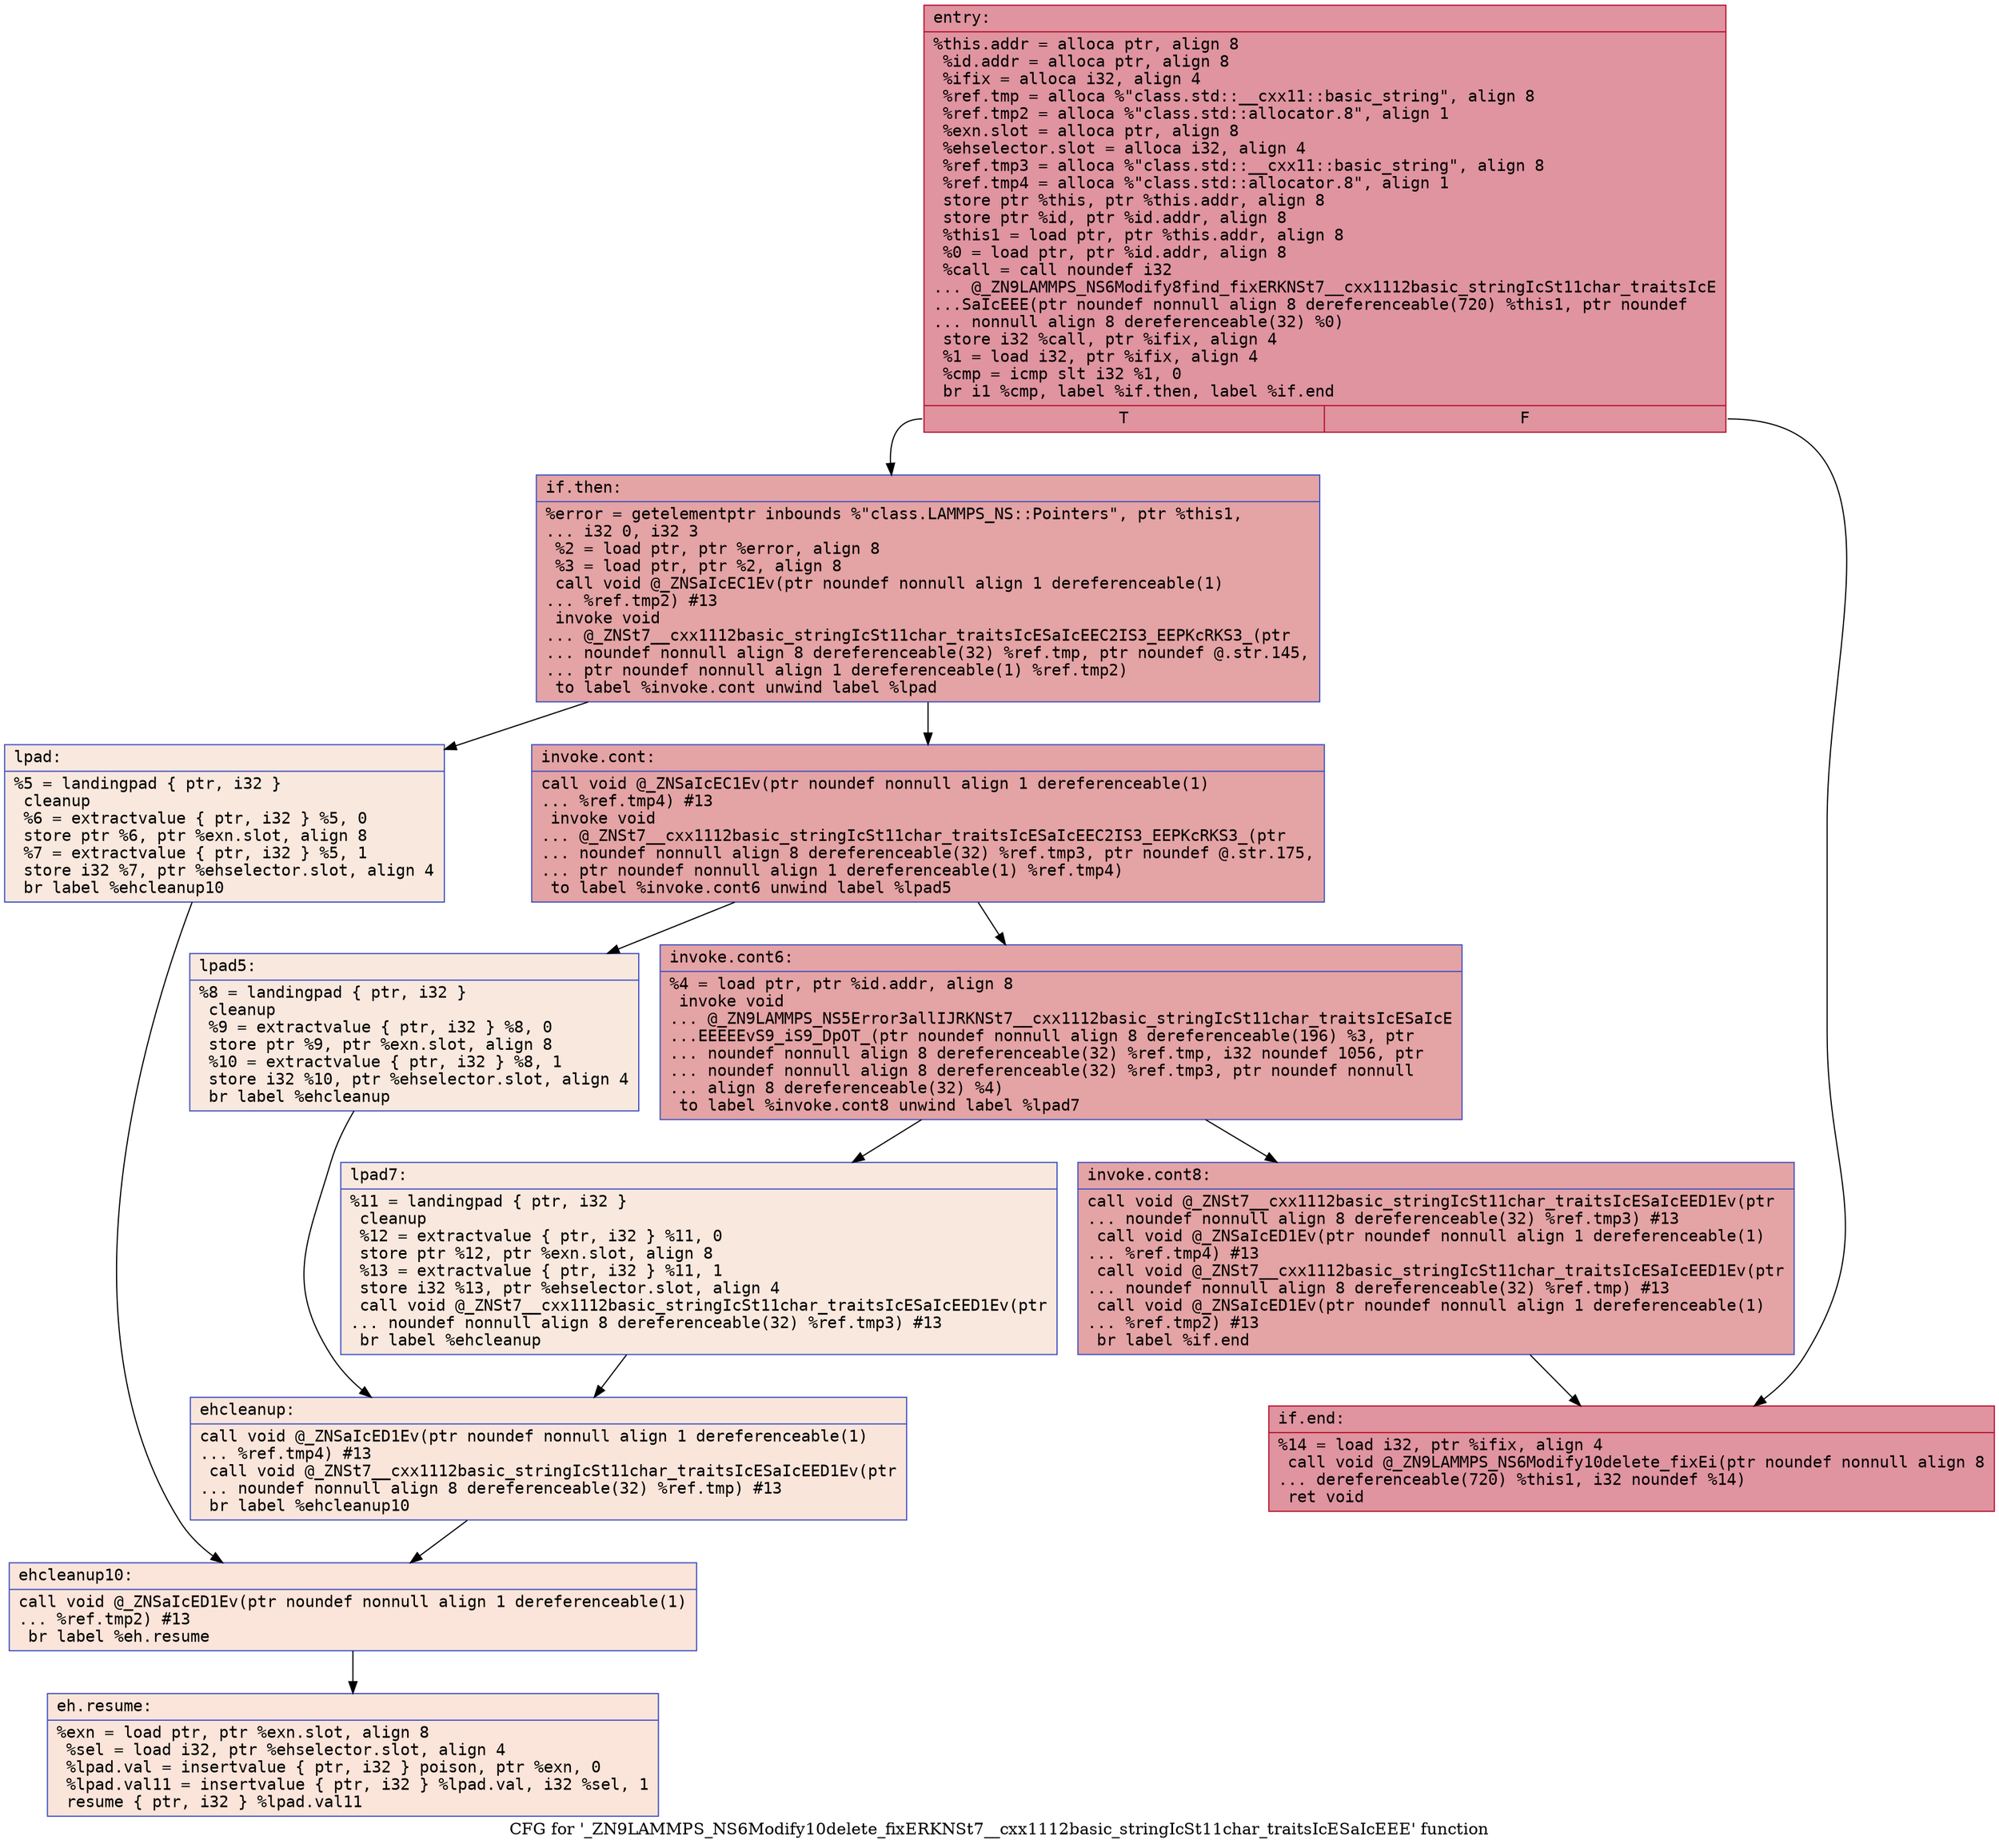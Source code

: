 digraph "CFG for '_ZN9LAMMPS_NS6Modify10delete_fixERKNSt7__cxx1112basic_stringIcSt11char_traitsIcESaIcEEE' function" {
	label="CFG for '_ZN9LAMMPS_NS6Modify10delete_fixERKNSt7__cxx1112basic_stringIcSt11char_traitsIcESaIcEEE' function";

	Node0x561f163a0370 [shape=record,color="#b70d28ff", style=filled, fillcolor="#b70d2870" fontname="Courier",label="{entry:\l|  %this.addr = alloca ptr, align 8\l  %id.addr = alloca ptr, align 8\l  %ifix = alloca i32, align 4\l  %ref.tmp = alloca %\"class.std::__cxx11::basic_string\", align 8\l  %ref.tmp2 = alloca %\"class.std::allocator.8\", align 1\l  %exn.slot = alloca ptr, align 8\l  %ehselector.slot = alloca i32, align 4\l  %ref.tmp3 = alloca %\"class.std::__cxx11::basic_string\", align 8\l  %ref.tmp4 = alloca %\"class.std::allocator.8\", align 1\l  store ptr %this, ptr %this.addr, align 8\l  store ptr %id, ptr %id.addr, align 8\l  %this1 = load ptr, ptr %this.addr, align 8\l  %0 = load ptr, ptr %id.addr, align 8\l  %call = call noundef i32\l... @_ZN9LAMMPS_NS6Modify8find_fixERKNSt7__cxx1112basic_stringIcSt11char_traitsIcE\l...SaIcEEE(ptr noundef nonnull align 8 dereferenceable(720) %this1, ptr noundef\l... nonnull align 8 dereferenceable(32) %0)\l  store i32 %call, ptr %ifix, align 4\l  %1 = load i32, ptr %ifix, align 4\l  %cmp = icmp slt i32 %1, 0\l  br i1 %cmp, label %if.then, label %if.end\l|{<s0>T|<s1>F}}"];
	Node0x561f163a0370:s0 -> Node0x561f163a1040[tooltip="entry -> if.then\nProbability 37.50%" ];
	Node0x561f163a0370:s1 -> Node0x561f163a10b0[tooltip="entry -> if.end\nProbability 62.50%" ];
	Node0x561f163a1040 [shape=record,color="#3d50c3ff", style=filled, fillcolor="#c32e3170" fontname="Courier",label="{if.then:\l|  %error = getelementptr inbounds %\"class.LAMMPS_NS::Pointers\", ptr %this1,\l... i32 0, i32 3\l  %2 = load ptr, ptr %error, align 8\l  %3 = load ptr, ptr %2, align 8\l  call void @_ZNSaIcEC1Ev(ptr noundef nonnull align 1 dereferenceable(1)\l... %ref.tmp2) #13\l  invoke void\l... @_ZNSt7__cxx1112basic_stringIcSt11char_traitsIcESaIcEEC2IS3_EEPKcRKS3_(ptr\l... noundef nonnull align 8 dereferenceable(32) %ref.tmp, ptr noundef @.str.145,\l... ptr noundef nonnull align 1 dereferenceable(1) %ref.tmp2)\l          to label %invoke.cont unwind label %lpad\l}"];
	Node0x561f163a1040 -> Node0x561f163a1590[tooltip="if.then -> invoke.cont\nProbability 100.00%" ];
	Node0x561f163a1040 -> Node0x561f163a1610[tooltip="if.then -> lpad\nProbability 0.00%" ];
	Node0x561f163a1590 [shape=record,color="#3d50c3ff", style=filled, fillcolor="#c32e3170" fontname="Courier",label="{invoke.cont:\l|  call void @_ZNSaIcEC1Ev(ptr noundef nonnull align 1 dereferenceable(1)\l... %ref.tmp4) #13\l  invoke void\l... @_ZNSt7__cxx1112basic_stringIcSt11char_traitsIcESaIcEEC2IS3_EEPKcRKS3_(ptr\l... noundef nonnull align 8 dereferenceable(32) %ref.tmp3, ptr noundef @.str.175,\l... ptr noundef nonnull align 1 dereferenceable(1) %ref.tmp4)\l          to label %invoke.cont6 unwind label %lpad5\l}"];
	Node0x561f163a1590 -> Node0x561f163a1990[tooltip="invoke.cont -> invoke.cont6\nProbability 100.00%" ];
	Node0x561f163a1590 -> Node0x561f163a19e0[tooltip="invoke.cont -> lpad5\nProbability 0.00%" ];
	Node0x561f163a1990 [shape=record,color="#3d50c3ff", style=filled, fillcolor="#c32e3170" fontname="Courier",label="{invoke.cont6:\l|  %4 = load ptr, ptr %id.addr, align 8\l  invoke void\l... @_ZN9LAMMPS_NS5Error3allIJRKNSt7__cxx1112basic_stringIcSt11char_traitsIcESaIcE\l...EEEEEvS9_iS9_DpOT_(ptr noundef nonnull align 8 dereferenceable(196) %3, ptr\l... noundef nonnull align 8 dereferenceable(32) %ref.tmp, i32 noundef 1056, ptr\l... noundef nonnull align 8 dereferenceable(32) %ref.tmp3, ptr noundef nonnull\l... align 8 dereferenceable(32) %4)\l          to label %invoke.cont8 unwind label %lpad7\l}"];
	Node0x561f163a1990 -> Node0x561f163a1940[tooltip="invoke.cont6 -> invoke.cont8\nProbability 100.00%" ];
	Node0x561f163a1990 -> Node0x561f163a1d90[tooltip="invoke.cont6 -> lpad7\nProbability 0.00%" ];
	Node0x561f163a1940 [shape=record,color="#3d50c3ff", style=filled, fillcolor="#c32e3170" fontname="Courier",label="{invoke.cont8:\l|  call void @_ZNSt7__cxx1112basic_stringIcSt11char_traitsIcESaIcEED1Ev(ptr\l... noundef nonnull align 8 dereferenceable(32) %ref.tmp3) #13\l  call void @_ZNSaIcED1Ev(ptr noundef nonnull align 1 dereferenceable(1)\l... %ref.tmp4) #13\l  call void @_ZNSt7__cxx1112basic_stringIcSt11char_traitsIcESaIcEED1Ev(ptr\l... noundef nonnull align 8 dereferenceable(32) %ref.tmp) #13\l  call void @_ZNSaIcED1Ev(ptr noundef nonnull align 1 dereferenceable(1)\l... %ref.tmp2) #13\l  br label %if.end\l}"];
	Node0x561f163a1940 -> Node0x561f163a10b0[tooltip="invoke.cont8 -> if.end\nProbability 100.00%" ];
	Node0x561f163a1610 [shape=record,color="#3d50c3ff", style=filled, fillcolor="#f2cab570" fontname="Courier",label="{lpad:\l|  %5 = landingpad \{ ptr, i32 \}\l          cleanup\l  %6 = extractvalue \{ ptr, i32 \} %5, 0\l  store ptr %6, ptr %exn.slot, align 8\l  %7 = extractvalue \{ ptr, i32 \} %5, 1\l  store i32 %7, ptr %ehselector.slot, align 4\l  br label %ehcleanup10\l}"];
	Node0x561f163a1610 -> Node0x561f163a2810[tooltip="lpad -> ehcleanup10\nProbability 100.00%" ];
	Node0x561f163a19e0 [shape=record,color="#3d50c3ff", style=filled, fillcolor="#f2cab570" fontname="Courier",label="{lpad5:\l|  %8 = landingpad \{ ptr, i32 \}\l          cleanup\l  %9 = extractvalue \{ ptr, i32 \} %8, 0\l  store ptr %9, ptr %exn.slot, align 8\l  %10 = extractvalue \{ ptr, i32 \} %8, 1\l  store i32 %10, ptr %ehselector.slot, align 4\l  br label %ehcleanup\l}"];
	Node0x561f163a19e0 -> Node0x561f163a0bf0[tooltip="lpad5 -> ehcleanup\nProbability 100.00%" ];
	Node0x561f163a1d90 [shape=record,color="#3d50c3ff", style=filled, fillcolor="#f2cab570" fontname="Courier",label="{lpad7:\l|  %11 = landingpad \{ ptr, i32 \}\l          cleanup\l  %12 = extractvalue \{ ptr, i32 \} %11, 0\l  store ptr %12, ptr %exn.slot, align 8\l  %13 = extractvalue \{ ptr, i32 \} %11, 1\l  store i32 %13, ptr %ehselector.slot, align 4\l  call void @_ZNSt7__cxx1112basic_stringIcSt11char_traitsIcESaIcEED1Ev(ptr\l... noundef nonnull align 8 dereferenceable(32) %ref.tmp3) #13\l  br label %ehcleanup\l}"];
	Node0x561f163a1d90 -> Node0x561f163a0bf0[tooltip="lpad7 -> ehcleanup\nProbability 100.00%" ];
	Node0x561f163a0bf0 [shape=record,color="#3d50c3ff", style=filled, fillcolor="#f4c5ad70" fontname="Courier",label="{ehcleanup:\l|  call void @_ZNSaIcED1Ev(ptr noundef nonnull align 1 dereferenceable(1)\l... %ref.tmp4) #13\l  call void @_ZNSt7__cxx1112basic_stringIcSt11char_traitsIcESaIcEED1Ev(ptr\l... noundef nonnull align 8 dereferenceable(32) %ref.tmp) #13\l  br label %ehcleanup10\l}"];
	Node0x561f163a0bf0 -> Node0x561f163a2810[tooltip="ehcleanup -> ehcleanup10\nProbability 100.00%" ];
	Node0x561f163a2810 [shape=record,color="#3d50c3ff", style=filled, fillcolor="#f5c1a970" fontname="Courier",label="{ehcleanup10:\l|  call void @_ZNSaIcED1Ev(ptr noundef nonnull align 1 dereferenceable(1)\l... %ref.tmp2) #13\l  br label %eh.resume\l}"];
	Node0x561f163a2810 -> Node0x561f163a3610[tooltip="ehcleanup10 -> eh.resume\nProbability 100.00%" ];
	Node0x561f163a10b0 [shape=record,color="#b70d28ff", style=filled, fillcolor="#b70d2870" fontname="Courier",label="{if.end:\l|  %14 = load i32, ptr %ifix, align 4\l  call void @_ZN9LAMMPS_NS6Modify10delete_fixEi(ptr noundef nonnull align 8\l... dereferenceable(720) %this1, i32 noundef %14)\l  ret void\l}"];
	Node0x561f163a3610 [shape=record,color="#3d50c3ff", style=filled, fillcolor="#f5c1a970" fontname="Courier",label="{eh.resume:\l|  %exn = load ptr, ptr %exn.slot, align 8\l  %sel = load i32, ptr %ehselector.slot, align 4\l  %lpad.val = insertvalue \{ ptr, i32 \} poison, ptr %exn, 0\l  %lpad.val11 = insertvalue \{ ptr, i32 \} %lpad.val, i32 %sel, 1\l  resume \{ ptr, i32 \} %lpad.val11\l}"];
}
